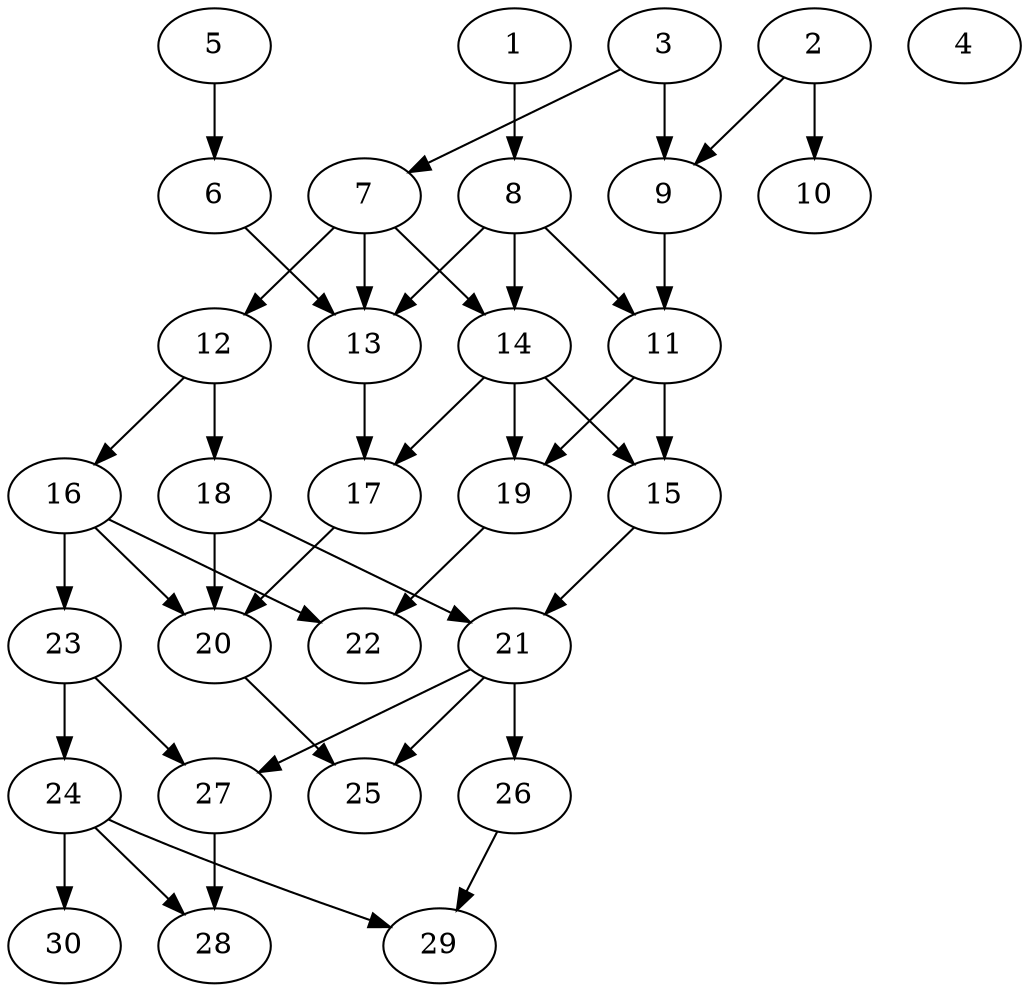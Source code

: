 // DAG automatically generated by daggen at Thu Oct  3 14:04:19 2019
// ./daggen --dot -n 30 --ccr 0.4 --fat 0.5 --regular 0.9 --density 0.5 --mindata 5242880 --maxdata 52428800 
digraph G {
  1 [size="119316480", alpha="0.02", expect_size="47726592"] 
  1 -> 8 [size ="47726592"]
  2 [size="39964160", alpha="0.07", expect_size="15985664"] 
  2 -> 9 [size ="15985664"]
  2 -> 10 [size ="15985664"]
  3 [size="88742400", alpha="0.04", expect_size="35496960"] 
  3 -> 7 [size ="35496960"]
  3 -> 9 [size ="35496960"]
  4 [size="13655040", alpha="0.12", expect_size="5462016"] 
  5 [size="24473600", alpha="0.05", expect_size="9789440"] 
  5 -> 6 [size ="9789440"]
  6 [size="127723520", alpha="0.09", expect_size="51089408"] 
  6 -> 13 [size ="51089408"]
  7 [size="37199360", alpha="0.17", expect_size="14879744"] 
  7 -> 12 [size ="14879744"]
  7 -> 13 [size ="14879744"]
  7 -> 14 [size ="14879744"]
  8 [size="16089600", alpha="0.18", expect_size="6435840"] 
  8 -> 11 [size ="6435840"]
  8 -> 13 [size ="6435840"]
  8 -> 14 [size ="6435840"]
  9 [size="119073280", alpha="0.18", expect_size="47629312"] 
  9 -> 11 [size ="47629312"]
  10 [size="90316800", alpha="0.20", expect_size="36126720"] 
  11 [size="91440640", alpha="0.13", expect_size="36576256"] 
  11 -> 15 [size ="36576256"]
  11 -> 19 [size ="36576256"]
  12 [size="106045440", alpha="0.12", expect_size="42418176"] 
  12 -> 16 [size ="42418176"]
  12 -> 18 [size ="42418176"]
  13 [size="28856320", alpha="0.11", expect_size="11542528"] 
  13 -> 17 [size ="11542528"]
  14 [size="51287040", alpha="0.02", expect_size="20514816"] 
  14 -> 15 [size ="20514816"]
  14 -> 17 [size ="20514816"]
  14 -> 19 [size ="20514816"]
  15 [size="122421760", alpha="0.09", expect_size="48968704"] 
  15 -> 21 [size ="48968704"]
  16 [size="36851200", alpha="0.03", expect_size="14740480"] 
  16 -> 20 [size ="14740480"]
  16 -> 22 [size ="14740480"]
  16 -> 23 [size ="14740480"]
  17 [size="88110080", alpha="0.08", expect_size="35244032"] 
  17 -> 20 [size ="35244032"]
  18 [size="68487680", alpha="0.01", expect_size="27395072"] 
  18 -> 20 [size ="27395072"]
  18 -> 21 [size ="27395072"]
  19 [size="54835200", alpha="0.07", expect_size="21934080"] 
  19 -> 22 [size ="21934080"]
  20 [size="44661760", alpha="0.18", expect_size="17864704"] 
  20 -> 25 [size ="17864704"]
  21 [size="42368000", alpha="0.08", expect_size="16947200"] 
  21 -> 25 [size ="16947200"]
  21 -> 26 [size ="16947200"]
  21 -> 27 [size ="16947200"]
  22 [size="117409280", alpha="0.02", expect_size="46963712"] 
  23 [size="70773760", alpha="0.09", expect_size="28309504"] 
  23 -> 24 [size ="28309504"]
  23 -> 27 [size ="28309504"]
  24 [size="18101760", alpha="0.16", expect_size="7240704"] 
  24 -> 28 [size ="7240704"]
  24 -> 29 [size ="7240704"]
  24 -> 30 [size ="7240704"]
  25 [size="30507520", alpha="0.05", expect_size="12203008"] 
  26 [size="83814400", alpha="0.13", expect_size="33525760"] 
  26 -> 29 [size ="33525760"]
  27 [size="100715520", alpha="0.06", expect_size="40286208"] 
  27 -> 28 [size ="40286208"]
  28 [size="28769280", alpha="0.19", expect_size="11507712"] 
  29 [size="35520000", alpha="0.09", expect_size="14208000"] 
  30 [size="74600960", alpha="0.13", expect_size="29840384"] 
}
